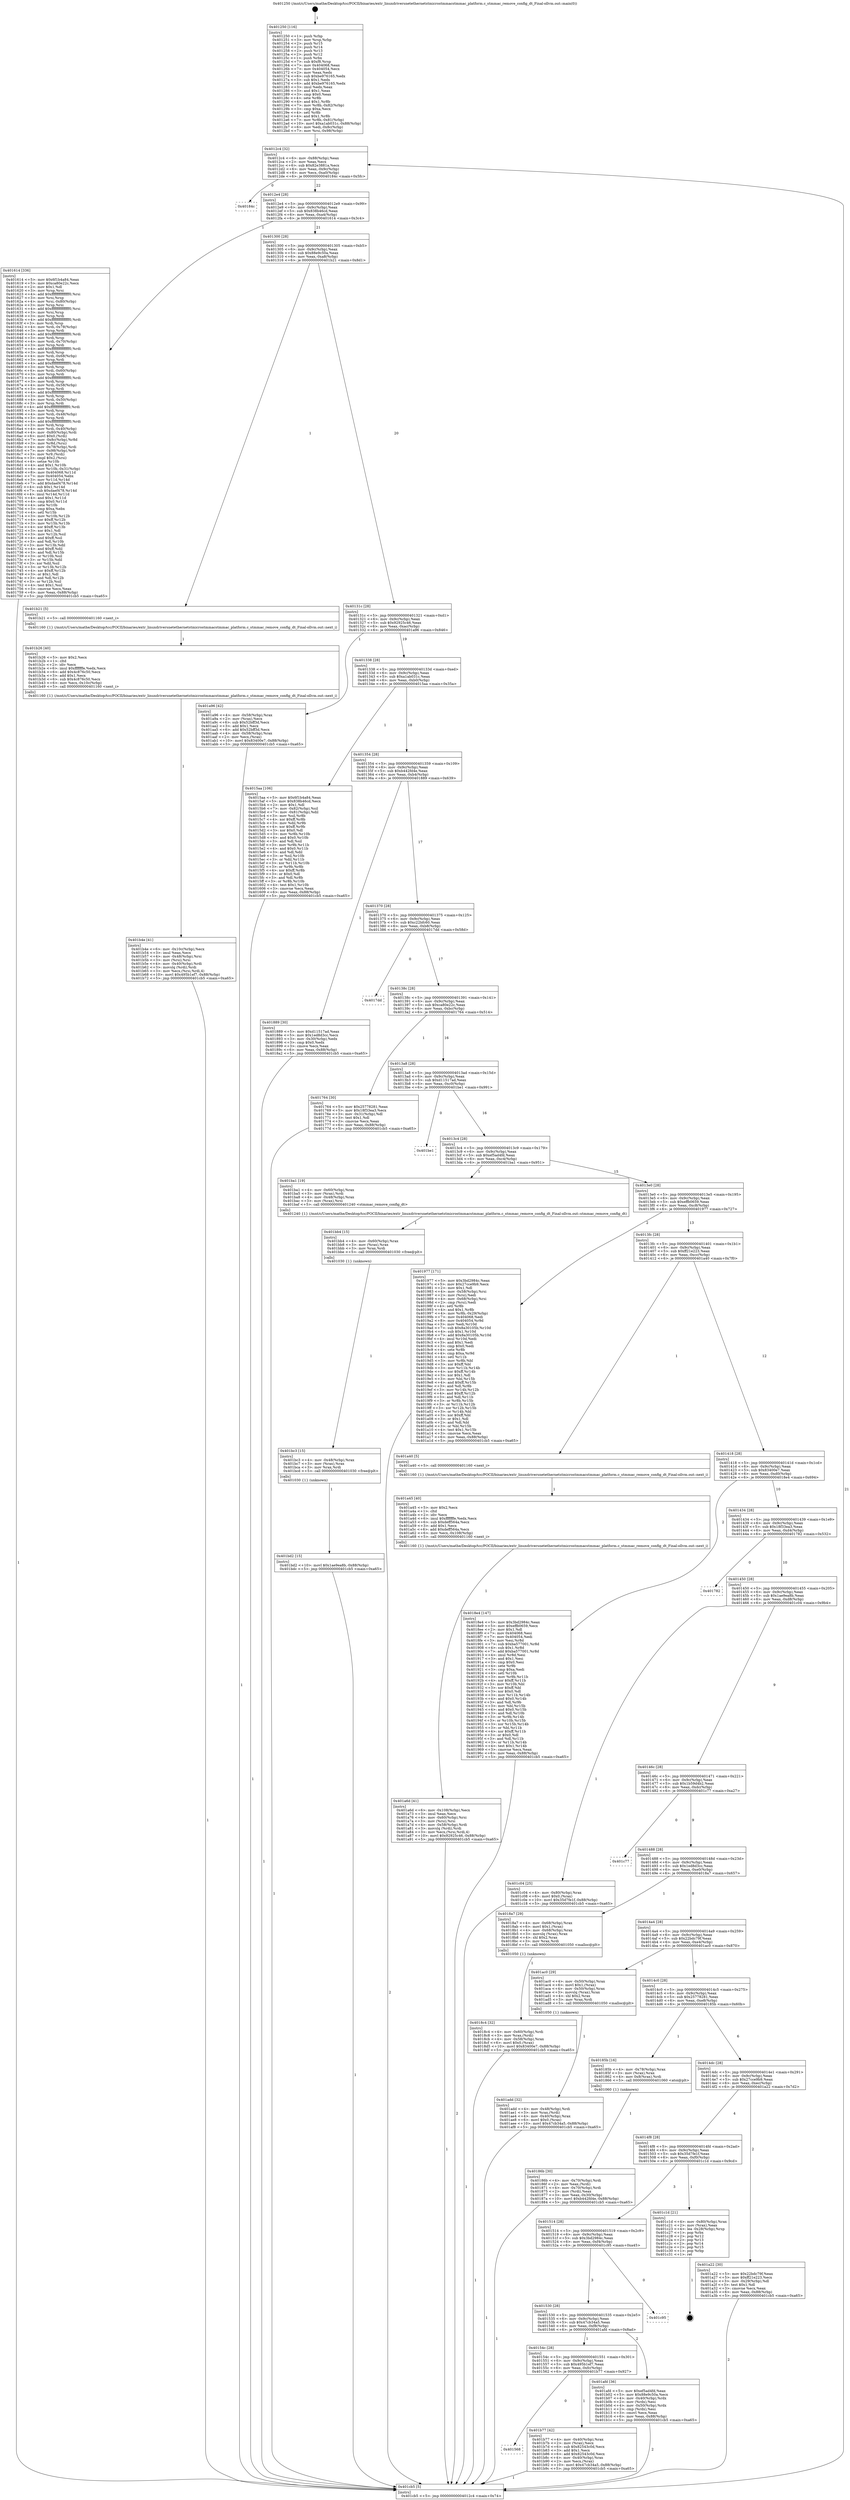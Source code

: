 digraph "0x401250" {
  label = "0x401250 (/mnt/c/Users/mathe/Desktop/tcc/POCII/binaries/extr_linuxdriversnetethernetstmicrostmmacstmmac_platform.c_stmmac_remove_config_dt_Final-ollvm.out::main(0))"
  labelloc = "t"
  node[shape=record]

  Entry [label="",width=0.3,height=0.3,shape=circle,fillcolor=black,style=filled]
  "0x4012c4" [label="{
     0x4012c4 [32]\l
     | [instrs]\l
     &nbsp;&nbsp;0x4012c4 \<+6\>: mov -0x88(%rbp),%eax\l
     &nbsp;&nbsp;0x4012ca \<+2\>: mov %eax,%ecx\l
     &nbsp;&nbsp;0x4012cc \<+6\>: sub $0x82e3881a,%ecx\l
     &nbsp;&nbsp;0x4012d2 \<+6\>: mov %eax,-0x9c(%rbp)\l
     &nbsp;&nbsp;0x4012d8 \<+6\>: mov %ecx,-0xa0(%rbp)\l
     &nbsp;&nbsp;0x4012de \<+6\>: je 000000000040184c \<main+0x5fc\>\l
  }"]
  "0x40184c" [label="{
     0x40184c\l
  }", style=dashed]
  "0x4012e4" [label="{
     0x4012e4 [28]\l
     | [instrs]\l
     &nbsp;&nbsp;0x4012e4 \<+5\>: jmp 00000000004012e9 \<main+0x99\>\l
     &nbsp;&nbsp;0x4012e9 \<+6\>: mov -0x9c(%rbp),%eax\l
     &nbsp;&nbsp;0x4012ef \<+5\>: sub $0x838b46cd,%eax\l
     &nbsp;&nbsp;0x4012f4 \<+6\>: mov %eax,-0xa4(%rbp)\l
     &nbsp;&nbsp;0x4012fa \<+6\>: je 0000000000401614 \<main+0x3c4\>\l
  }"]
  Exit [label="",width=0.3,height=0.3,shape=circle,fillcolor=black,style=filled,peripheries=2]
  "0x401614" [label="{
     0x401614 [336]\l
     | [instrs]\l
     &nbsp;&nbsp;0x401614 \<+5\>: mov $0x6f1b4a84,%eax\l
     &nbsp;&nbsp;0x401619 \<+5\>: mov $0xca80e22c,%ecx\l
     &nbsp;&nbsp;0x40161e \<+2\>: mov $0x1,%dl\l
     &nbsp;&nbsp;0x401620 \<+3\>: mov %rsp,%rsi\l
     &nbsp;&nbsp;0x401623 \<+4\>: add $0xfffffffffffffff0,%rsi\l
     &nbsp;&nbsp;0x401627 \<+3\>: mov %rsi,%rsp\l
     &nbsp;&nbsp;0x40162a \<+4\>: mov %rsi,-0x80(%rbp)\l
     &nbsp;&nbsp;0x40162e \<+3\>: mov %rsp,%rsi\l
     &nbsp;&nbsp;0x401631 \<+4\>: add $0xfffffffffffffff0,%rsi\l
     &nbsp;&nbsp;0x401635 \<+3\>: mov %rsi,%rsp\l
     &nbsp;&nbsp;0x401638 \<+3\>: mov %rsp,%rdi\l
     &nbsp;&nbsp;0x40163b \<+4\>: add $0xfffffffffffffff0,%rdi\l
     &nbsp;&nbsp;0x40163f \<+3\>: mov %rdi,%rsp\l
     &nbsp;&nbsp;0x401642 \<+4\>: mov %rdi,-0x78(%rbp)\l
     &nbsp;&nbsp;0x401646 \<+3\>: mov %rsp,%rdi\l
     &nbsp;&nbsp;0x401649 \<+4\>: add $0xfffffffffffffff0,%rdi\l
     &nbsp;&nbsp;0x40164d \<+3\>: mov %rdi,%rsp\l
     &nbsp;&nbsp;0x401650 \<+4\>: mov %rdi,-0x70(%rbp)\l
     &nbsp;&nbsp;0x401654 \<+3\>: mov %rsp,%rdi\l
     &nbsp;&nbsp;0x401657 \<+4\>: add $0xfffffffffffffff0,%rdi\l
     &nbsp;&nbsp;0x40165b \<+3\>: mov %rdi,%rsp\l
     &nbsp;&nbsp;0x40165e \<+4\>: mov %rdi,-0x68(%rbp)\l
     &nbsp;&nbsp;0x401662 \<+3\>: mov %rsp,%rdi\l
     &nbsp;&nbsp;0x401665 \<+4\>: add $0xfffffffffffffff0,%rdi\l
     &nbsp;&nbsp;0x401669 \<+3\>: mov %rdi,%rsp\l
     &nbsp;&nbsp;0x40166c \<+4\>: mov %rdi,-0x60(%rbp)\l
     &nbsp;&nbsp;0x401670 \<+3\>: mov %rsp,%rdi\l
     &nbsp;&nbsp;0x401673 \<+4\>: add $0xfffffffffffffff0,%rdi\l
     &nbsp;&nbsp;0x401677 \<+3\>: mov %rdi,%rsp\l
     &nbsp;&nbsp;0x40167a \<+4\>: mov %rdi,-0x58(%rbp)\l
     &nbsp;&nbsp;0x40167e \<+3\>: mov %rsp,%rdi\l
     &nbsp;&nbsp;0x401681 \<+4\>: add $0xfffffffffffffff0,%rdi\l
     &nbsp;&nbsp;0x401685 \<+3\>: mov %rdi,%rsp\l
     &nbsp;&nbsp;0x401688 \<+4\>: mov %rdi,-0x50(%rbp)\l
     &nbsp;&nbsp;0x40168c \<+3\>: mov %rsp,%rdi\l
     &nbsp;&nbsp;0x40168f \<+4\>: add $0xfffffffffffffff0,%rdi\l
     &nbsp;&nbsp;0x401693 \<+3\>: mov %rdi,%rsp\l
     &nbsp;&nbsp;0x401696 \<+4\>: mov %rdi,-0x48(%rbp)\l
     &nbsp;&nbsp;0x40169a \<+3\>: mov %rsp,%rdi\l
     &nbsp;&nbsp;0x40169d \<+4\>: add $0xfffffffffffffff0,%rdi\l
     &nbsp;&nbsp;0x4016a1 \<+3\>: mov %rdi,%rsp\l
     &nbsp;&nbsp;0x4016a4 \<+4\>: mov %rdi,-0x40(%rbp)\l
     &nbsp;&nbsp;0x4016a8 \<+4\>: mov -0x80(%rbp),%rdi\l
     &nbsp;&nbsp;0x4016ac \<+6\>: movl $0x0,(%rdi)\l
     &nbsp;&nbsp;0x4016b2 \<+7\>: mov -0x8c(%rbp),%r8d\l
     &nbsp;&nbsp;0x4016b9 \<+3\>: mov %r8d,(%rsi)\l
     &nbsp;&nbsp;0x4016bc \<+4\>: mov -0x78(%rbp),%rdi\l
     &nbsp;&nbsp;0x4016c0 \<+7\>: mov -0x98(%rbp),%r9\l
     &nbsp;&nbsp;0x4016c7 \<+3\>: mov %r9,(%rdi)\l
     &nbsp;&nbsp;0x4016ca \<+3\>: cmpl $0x2,(%rsi)\l
     &nbsp;&nbsp;0x4016cd \<+4\>: setne %r10b\l
     &nbsp;&nbsp;0x4016d1 \<+4\>: and $0x1,%r10b\l
     &nbsp;&nbsp;0x4016d5 \<+4\>: mov %r10b,-0x31(%rbp)\l
     &nbsp;&nbsp;0x4016d9 \<+8\>: mov 0x404068,%r11d\l
     &nbsp;&nbsp;0x4016e1 \<+7\>: mov 0x404054,%ebx\l
     &nbsp;&nbsp;0x4016e8 \<+3\>: mov %r11d,%r14d\l
     &nbsp;&nbsp;0x4016eb \<+7\>: add $0xdaef478,%r14d\l
     &nbsp;&nbsp;0x4016f2 \<+4\>: sub $0x1,%r14d\l
     &nbsp;&nbsp;0x4016f6 \<+7\>: sub $0xdaef478,%r14d\l
     &nbsp;&nbsp;0x4016fd \<+4\>: imul %r14d,%r11d\l
     &nbsp;&nbsp;0x401701 \<+4\>: and $0x1,%r11d\l
     &nbsp;&nbsp;0x401705 \<+4\>: cmp $0x0,%r11d\l
     &nbsp;&nbsp;0x401709 \<+4\>: sete %r10b\l
     &nbsp;&nbsp;0x40170d \<+3\>: cmp $0xa,%ebx\l
     &nbsp;&nbsp;0x401710 \<+4\>: setl %r15b\l
     &nbsp;&nbsp;0x401714 \<+3\>: mov %r10b,%r12b\l
     &nbsp;&nbsp;0x401717 \<+4\>: xor $0xff,%r12b\l
     &nbsp;&nbsp;0x40171b \<+3\>: mov %r15b,%r13b\l
     &nbsp;&nbsp;0x40171e \<+4\>: xor $0xff,%r13b\l
     &nbsp;&nbsp;0x401722 \<+3\>: xor $0x1,%dl\l
     &nbsp;&nbsp;0x401725 \<+3\>: mov %r12b,%sil\l
     &nbsp;&nbsp;0x401728 \<+4\>: and $0xff,%sil\l
     &nbsp;&nbsp;0x40172c \<+3\>: and %dl,%r10b\l
     &nbsp;&nbsp;0x40172f \<+3\>: mov %r13b,%dil\l
     &nbsp;&nbsp;0x401732 \<+4\>: and $0xff,%dil\l
     &nbsp;&nbsp;0x401736 \<+3\>: and %dl,%r15b\l
     &nbsp;&nbsp;0x401739 \<+3\>: or %r10b,%sil\l
     &nbsp;&nbsp;0x40173c \<+3\>: or %r15b,%dil\l
     &nbsp;&nbsp;0x40173f \<+3\>: xor %dil,%sil\l
     &nbsp;&nbsp;0x401742 \<+3\>: or %r13b,%r12b\l
     &nbsp;&nbsp;0x401745 \<+4\>: xor $0xff,%r12b\l
     &nbsp;&nbsp;0x401749 \<+3\>: or $0x1,%dl\l
     &nbsp;&nbsp;0x40174c \<+3\>: and %dl,%r12b\l
     &nbsp;&nbsp;0x40174f \<+3\>: or %r12b,%sil\l
     &nbsp;&nbsp;0x401752 \<+4\>: test $0x1,%sil\l
     &nbsp;&nbsp;0x401756 \<+3\>: cmovne %ecx,%eax\l
     &nbsp;&nbsp;0x401759 \<+6\>: mov %eax,-0x88(%rbp)\l
     &nbsp;&nbsp;0x40175f \<+5\>: jmp 0000000000401cb5 \<main+0xa65\>\l
  }"]
  "0x401300" [label="{
     0x401300 [28]\l
     | [instrs]\l
     &nbsp;&nbsp;0x401300 \<+5\>: jmp 0000000000401305 \<main+0xb5\>\l
     &nbsp;&nbsp;0x401305 \<+6\>: mov -0x9c(%rbp),%eax\l
     &nbsp;&nbsp;0x40130b \<+5\>: sub $0x88e9c50a,%eax\l
     &nbsp;&nbsp;0x401310 \<+6\>: mov %eax,-0xa8(%rbp)\l
     &nbsp;&nbsp;0x401316 \<+6\>: je 0000000000401b21 \<main+0x8d1\>\l
  }"]
  "0x401bd2" [label="{
     0x401bd2 [15]\l
     | [instrs]\l
     &nbsp;&nbsp;0x401bd2 \<+10\>: movl $0x1ae9ea8b,-0x88(%rbp)\l
     &nbsp;&nbsp;0x401bdc \<+5\>: jmp 0000000000401cb5 \<main+0xa65\>\l
  }"]
  "0x401b21" [label="{
     0x401b21 [5]\l
     | [instrs]\l
     &nbsp;&nbsp;0x401b21 \<+5\>: call 0000000000401160 \<next_i\>\l
     | [calls]\l
     &nbsp;&nbsp;0x401160 \{1\} (/mnt/c/Users/mathe/Desktop/tcc/POCII/binaries/extr_linuxdriversnetethernetstmicrostmmacstmmac_platform.c_stmmac_remove_config_dt_Final-ollvm.out::next_i)\l
  }"]
  "0x40131c" [label="{
     0x40131c [28]\l
     | [instrs]\l
     &nbsp;&nbsp;0x40131c \<+5\>: jmp 0000000000401321 \<main+0xd1\>\l
     &nbsp;&nbsp;0x401321 \<+6\>: mov -0x9c(%rbp),%eax\l
     &nbsp;&nbsp;0x401327 \<+5\>: sub $0x92925c46,%eax\l
     &nbsp;&nbsp;0x40132c \<+6\>: mov %eax,-0xac(%rbp)\l
     &nbsp;&nbsp;0x401332 \<+6\>: je 0000000000401a96 \<main+0x846\>\l
  }"]
  "0x401bc3" [label="{
     0x401bc3 [15]\l
     | [instrs]\l
     &nbsp;&nbsp;0x401bc3 \<+4\>: mov -0x48(%rbp),%rax\l
     &nbsp;&nbsp;0x401bc7 \<+3\>: mov (%rax),%rax\l
     &nbsp;&nbsp;0x401bca \<+3\>: mov %rax,%rdi\l
     &nbsp;&nbsp;0x401bcd \<+5\>: call 0000000000401030 \<free@plt\>\l
     | [calls]\l
     &nbsp;&nbsp;0x401030 \{1\} (unknown)\l
  }"]
  "0x401a96" [label="{
     0x401a96 [42]\l
     | [instrs]\l
     &nbsp;&nbsp;0x401a96 \<+4\>: mov -0x58(%rbp),%rax\l
     &nbsp;&nbsp;0x401a9a \<+2\>: mov (%rax),%ecx\l
     &nbsp;&nbsp;0x401a9c \<+6\>: sub $0x52bff3d,%ecx\l
     &nbsp;&nbsp;0x401aa2 \<+3\>: add $0x1,%ecx\l
     &nbsp;&nbsp;0x401aa5 \<+6\>: add $0x52bff3d,%ecx\l
     &nbsp;&nbsp;0x401aab \<+4\>: mov -0x58(%rbp),%rax\l
     &nbsp;&nbsp;0x401aaf \<+2\>: mov %ecx,(%rax)\l
     &nbsp;&nbsp;0x401ab1 \<+10\>: movl $0x83400e7,-0x88(%rbp)\l
     &nbsp;&nbsp;0x401abb \<+5\>: jmp 0000000000401cb5 \<main+0xa65\>\l
  }"]
  "0x401338" [label="{
     0x401338 [28]\l
     | [instrs]\l
     &nbsp;&nbsp;0x401338 \<+5\>: jmp 000000000040133d \<main+0xed\>\l
     &nbsp;&nbsp;0x40133d \<+6\>: mov -0x9c(%rbp),%eax\l
     &nbsp;&nbsp;0x401343 \<+5\>: sub $0xa1ab031c,%eax\l
     &nbsp;&nbsp;0x401348 \<+6\>: mov %eax,-0xb0(%rbp)\l
     &nbsp;&nbsp;0x40134e \<+6\>: je 00000000004015aa \<main+0x35a\>\l
  }"]
  "0x401bb4" [label="{
     0x401bb4 [15]\l
     | [instrs]\l
     &nbsp;&nbsp;0x401bb4 \<+4\>: mov -0x60(%rbp),%rax\l
     &nbsp;&nbsp;0x401bb8 \<+3\>: mov (%rax),%rax\l
     &nbsp;&nbsp;0x401bbb \<+3\>: mov %rax,%rdi\l
     &nbsp;&nbsp;0x401bbe \<+5\>: call 0000000000401030 \<free@plt\>\l
     | [calls]\l
     &nbsp;&nbsp;0x401030 \{1\} (unknown)\l
  }"]
  "0x4015aa" [label="{
     0x4015aa [106]\l
     | [instrs]\l
     &nbsp;&nbsp;0x4015aa \<+5\>: mov $0x6f1b4a84,%eax\l
     &nbsp;&nbsp;0x4015af \<+5\>: mov $0x838b46cd,%ecx\l
     &nbsp;&nbsp;0x4015b4 \<+2\>: mov $0x1,%dl\l
     &nbsp;&nbsp;0x4015b6 \<+7\>: mov -0x82(%rbp),%sil\l
     &nbsp;&nbsp;0x4015bd \<+7\>: mov -0x81(%rbp),%dil\l
     &nbsp;&nbsp;0x4015c4 \<+3\>: mov %sil,%r8b\l
     &nbsp;&nbsp;0x4015c7 \<+4\>: xor $0xff,%r8b\l
     &nbsp;&nbsp;0x4015cb \<+3\>: mov %dil,%r9b\l
     &nbsp;&nbsp;0x4015ce \<+4\>: xor $0xff,%r9b\l
     &nbsp;&nbsp;0x4015d2 \<+3\>: xor $0x0,%dl\l
     &nbsp;&nbsp;0x4015d5 \<+3\>: mov %r8b,%r10b\l
     &nbsp;&nbsp;0x4015d8 \<+4\>: and $0x0,%r10b\l
     &nbsp;&nbsp;0x4015dc \<+3\>: and %dl,%sil\l
     &nbsp;&nbsp;0x4015df \<+3\>: mov %r9b,%r11b\l
     &nbsp;&nbsp;0x4015e2 \<+4\>: and $0x0,%r11b\l
     &nbsp;&nbsp;0x4015e6 \<+3\>: and %dl,%dil\l
     &nbsp;&nbsp;0x4015e9 \<+3\>: or %sil,%r10b\l
     &nbsp;&nbsp;0x4015ec \<+3\>: or %dil,%r11b\l
     &nbsp;&nbsp;0x4015ef \<+3\>: xor %r11b,%r10b\l
     &nbsp;&nbsp;0x4015f2 \<+3\>: or %r9b,%r8b\l
     &nbsp;&nbsp;0x4015f5 \<+4\>: xor $0xff,%r8b\l
     &nbsp;&nbsp;0x4015f9 \<+3\>: or $0x0,%dl\l
     &nbsp;&nbsp;0x4015fc \<+3\>: and %dl,%r8b\l
     &nbsp;&nbsp;0x4015ff \<+3\>: or %r8b,%r10b\l
     &nbsp;&nbsp;0x401602 \<+4\>: test $0x1,%r10b\l
     &nbsp;&nbsp;0x401606 \<+3\>: cmovne %ecx,%eax\l
     &nbsp;&nbsp;0x401609 \<+6\>: mov %eax,-0x88(%rbp)\l
     &nbsp;&nbsp;0x40160f \<+5\>: jmp 0000000000401cb5 \<main+0xa65\>\l
  }"]
  "0x401354" [label="{
     0x401354 [28]\l
     | [instrs]\l
     &nbsp;&nbsp;0x401354 \<+5\>: jmp 0000000000401359 \<main+0x109\>\l
     &nbsp;&nbsp;0x401359 \<+6\>: mov -0x9c(%rbp),%eax\l
     &nbsp;&nbsp;0x40135f \<+5\>: sub $0xb442fd4e,%eax\l
     &nbsp;&nbsp;0x401364 \<+6\>: mov %eax,-0xb4(%rbp)\l
     &nbsp;&nbsp;0x40136a \<+6\>: je 0000000000401889 \<main+0x639\>\l
  }"]
  "0x401cb5" [label="{
     0x401cb5 [5]\l
     | [instrs]\l
     &nbsp;&nbsp;0x401cb5 \<+5\>: jmp 00000000004012c4 \<main+0x74\>\l
  }"]
  "0x401250" [label="{
     0x401250 [116]\l
     | [instrs]\l
     &nbsp;&nbsp;0x401250 \<+1\>: push %rbp\l
     &nbsp;&nbsp;0x401251 \<+3\>: mov %rsp,%rbp\l
     &nbsp;&nbsp;0x401254 \<+2\>: push %r15\l
     &nbsp;&nbsp;0x401256 \<+2\>: push %r14\l
     &nbsp;&nbsp;0x401258 \<+2\>: push %r13\l
     &nbsp;&nbsp;0x40125a \<+2\>: push %r12\l
     &nbsp;&nbsp;0x40125c \<+1\>: push %rbx\l
     &nbsp;&nbsp;0x40125d \<+7\>: sub $0xf8,%rsp\l
     &nbsp;&nbsp;0x401264 \<+7\>: mov 0x404068,%eax\l
     &nbsp;&nbsp;0x40126b \<+7\>: mov 0x404054,%ecx\l
     &nbsp;&nbsp;0x401272 \<+2\>: mov %eax,%edx\l
     &nbsp;&nbsp;0x401274 \<+6\>: sub $0xbe976165,%edx\l
     &nbsp;&nbsp;0x40127a \<+3\>: sub $0x1,%edx\l
     &nbsp;&nbsp;0x40127d \<+6\>: add $0xbe976165,%edx\l
     &nbsp;&nbsp;0x401283 \<+3\>: imul %edx,%eax\l
     &nbsp;&nbsp;0x401286 \<+3\>: and $0x1,%eax\l
     &nbsp;&nbsp;0x401289 \<+3\>: cmp $0x0,%eax\l
     &nbsp;&nbsp;0x40128c \<+4\>: sete %r8b\l
     &nbsp;&nbsp;0x401290 \<+4\>: and $0x1,%r8b\l
     &nbsp;&nbsp;0x401294 \<+7\>: mov %r8b,-0x82(%rbp)\l
     &nbsp;&nbsp;0x40129b \<+3\>: cmp $0xa,%ecx\l
     &nbsp;&nbsp;0x40129e \<+4\>: setl %r8b\l
     &nbsp;&nbsp;0x4012a2 \<+4\>: and $0x1,%r8b\l
     &nbsp;&nbsp;0x4012a6 \<+7\>: mov %r8b,-0x81(%rbp)\l
     &nbsp;&nbsp;0x4012ad \<+10\>: movl $0xa1ab031c,-0x88(%rbp)\l
     &nbsp;&nbsp;0x4012b7 \<+6\>: mov %edi,-0x8c(%rbp)\l
     &nbsp;&nbsp;0x4012bd \<+7\>: mov %rsi,-0x98(%rbp)\l
  }"]
  "0x401568" [label="{
     0x401568\l
  }", style=dashed]
  "0x401b77" [label="{
     0x401b77 [42]\l
     | [instrs]\l
     &nbsp;&nbsp;0x401b77 \<+4\>: mov -0x40(%rbp),%rax\l
     &nbsp;&nbsp;0x401b7b \<+2\>: mov (%rax),%ecx\l
     &nbsp;&nbsp;0x401b7d \<+6\>: sub $0x82543c0d,%ecx\l
     &nbsp;&nbsp;0x401b83 \<+3\>: add $0x1,%ecx\l
     &nbsp;&nbsp;0x401b86 \<+6\>: add $0x82543c0d,%ecx\l
     &nbsp;&nbsp;0x401b8c \<+4\>: mov -0x40(%rbp),%rax\l
     &nbsp;&nbsp;0x401b90 \<+2\>: mov %ecx,(%rax)\l
     &nbsp;&nbsp;0x401b92 \<+10\>: movl $0x47cb34a5,-0x88(%rbp)\l
     &nbsp;&nbsp;0x401b9c \<+5\>: jmp 0000000000401cb5 \<main+0xa65\>\l
  }"]
  "0x401889" [label="{
     0x401889 [30]\l
     | [instrs]\l
     &nbsp;&nbsp;0x401889 \<+5\>: mov $0xd11517ad,%eax\l
     &nbsp;&nbsp;0x40188e \<+5\>: mov $0x1ed8d3cc,%ecx\l
     &nbsp;&nbsp;0x401893 \<+3\>: mov -0x30(%rbp),%edx\l
     &nbsp;&nbsp;0x401896 \<+3\>: cmp $0x0,%edx\l
     &nbsp;&nbsp;0x401899 \<+3\>: cmove %ecx,%eax\l
     &nbsp;&nbsp;0x40189c \<+6\>: mov %eax,-0x88(%rbp)\l
     &nbsp;&nbsp;0x4018a2 \<+5\>: jmp 0000000000401cb5 \<main+0xa65\>\l
  }"]
  "0x401370" [label="{
     0x401370 [28]\l
     | [instrs]\l
     &nbsp;&nbsp;0x401370 \<+5\>: jmp 0000000000401375 \<main+0x125\>\l
     &nbsp;&nbsp;0x401375 \<+6\>: mov -0x9c(%rbp),%eax\l
     &nbsp;&nbsp;0x40137b \<+5\>: sub $0xc22bfc60,%eax\l
     &nbsp;&nbsp;0x401380 \<+6\>: mov %eax,-0xb8(%rbp)\l
     &nbsp;&nbsp;0x401386 \<+6\>: je 00000000004017dd \<main+0x58d\>\l
  }"]
  "0x401b4e" [label="{
     0x401b4e [41]\l
     | [instrs]\l
     &nbsp;&nbsp;0x401b4e \<+6\>: mov -0x10c(%rbp),%ecx\l
     &nbsp;&nbsp;0x401b54 \<+3\>: imul %eax,%ecx\l
     &nbsp;&nbsp;0x401b57 \<+4\>: mov -0x48(%rbp),%rsi\l
     &nbsp;&nbsp;0x401b5b \<+3\>: mov (%rsi),%rsi\l
     &nbsp;&nbsp;0x401b5e \<+4\>: mov -0x40(%rbp),%rdi\l
     &nbsp;&nbsp;0x401b62 \<+3\>: movslq (%rdi),%rdi\l
     &nbsp;&nbsp;0x401b65 \<+3\>: mov %ecx,(%rsi,%rdi,4)\l
     &nbsp;&nbsp;0x401b68 \<+10\>: movl $0x495b1ef7,-0x88(%rbp)\l
     &nbsp;&nbsp;0x401b72 \<+5\>: jmp 0000000000401cb5 \<main+0xa65\>\l
  }"]
  "0x4017dd" [label="{
     0x4017dd\l
  }", style=dashed]
  "0x40138c" [label="{
     0x40138c [28]\l
     | [instrs]\l
     &nbsp;&nbsp;0x40138c \<+5\>: jmp 0000000000401391 \<main+0x141\>\l
     &nbsp;&nbsp;0x401391 \<+6\>: mov -0x9c(%rbp),%eax\l
     &nbsp;&nbsp;0x401397 \<+5\>: sub $0xca80e22c,%eax\l
     &nbsp;&nbsp;0x40139c \<+6\>: mov %eax,-0xbc(%rbp)\l
     &nbsp;&nbsp;0x4013a2 \<+6\>: je 0000000000401764 \<main+0x514\>\l
  }"]
  "0x401b26" [label="{
     0x401b26 [40]\l
     | [instrs]\l
     &nbsp;&nbsp;0x401b26 \<+5\>: mov $0x2,%ecx\l
     &nbsp;&nbsp;0x401b2b \<+1\>: cltd\l
     &nbsp;&nbsp;0x401b2c \<+2\>: idiv %ecx\l
     &nbsp;&nbsp;0x401b2e \<+6\>: imul $0xfffffffe,%edx,%ecx\l
     &nbsp;&nbsp;0x401b34 \<+6\>: add $0x4c876c50,%ecx\l
     &nbsp;&nbsp;0x401b3a \<+3\>: add $0x1,%ecx\l
     &nbsp;&nbsp;0x401b3d \<+6\>: sub $0x4c876c50,%ecx\l
     &nbsp;&nbsp;0x401b43 \<+6\>: mov %ecx,-0x10c(%rbp)\l
     &nbsp;&nbsp;0x401b49 \<+5\>: call 0000000000401160 \<next_i\>\l
     | [calls]\l
     &nbsp;&nbsp;0x401160 \{1\} (/mnt/c/Users/mathe/Desktop/tcc/POCII/binaries/extr_linuxdriversnetethernetstmicrostmmacstmmac_platform.c_stmmac_remove_config_dt_Final-ollvm.out::next_i)\l
  }"]
  "0x401764" [label="{
     0x401764 [30]\l
     | [instrs]\l
     &nbsp;&nbsp;0x401764 \<+5\>: mov $0x25778281,%eax\l
     &nbsp;&nbsp;0x401769 \<+5\>: mov $0x18f33ea3,%ecx\l
     &nbsp;&nbsp;0x40176e \<+3\>: mov -0x31(%rbp),%dl\l
     &nbsp;&nbsp;0x401771 \<+3\>: test $0x1,%dl\l
     &nbsp;&nbsp;0x401774 \<+3\>: cmovne %ecx,%eax\l
     &nbsp;&nbsp;0x401777 \<+6\>: mov %eax,-0x88(%rbp)\l
     &nbsp;&nbsp;0x40177d \<+5\>: jmp 0000000000401cb5 \<main+0xa65\>\l
  }"]
  "0x4013a8" [label="{
     0x4013a8 [28]\l
     | [instrs]\l
     &nbsp;&nbsp;0x4013a8 \<+5\>: jmp 00000000004013ad \<main+0x15d\>\l
     &nbsp;&nbsp;0x4013ad \<+6\>: mov -0x9c(%rbp),%eax\l
     &nbsp;&nbsp;0x4013b3 \<+5\>: sub $0xd11517ad,%eax\l
     &nbsp;&nbsp;0x4013b8 \<+6\>: mov %eax,-0xc0(%rbp)\l
     &nbsp;&nbsp;0x4013be \<+6\>: je 0000000000401be1 \<main+0x991\>\l
  }"]
  "0x40154c" [label="{
     0x40154c [28]\l
     | [instrs]\l
     &nbsp;&nbsp;0x40154c \<+5\>: jmp 0000000000401551 \<main+0x301\>\l
     &nbsp;&nbsp;0x401551 \<+6\>: mov -0x9c(%rbp),%eax\l
     &nbsp;&nbsp;0x401557 \<+5\>: sub $0x495b1ef7,%eax\l
     &nbsp;&nbsp;0x40155c \<+6\>: mov %eax,-0xfc(%rbp)\l
     &nbsp;&nbsp;0x401562 \<+6\>: je 0000000000401b77 \<main+0x927\>\l
  }"]
  "0x401be1" [label="{
     0x401be1\l
  }", style=dashed]
  "0x4013c4" [label="{
     0x4013c4 [28]\l
     | [instrs]\l
     &nbsp;&nbsp;0x4013c4 \<+5\>: jmp 00000000004013c9 \<main+0x179\>\l
     &nbsp;&nbsp;0x4013c9 \<+6\>: mov -0x9c(%rbp),%eax\l
     &nbsp;&nbsp;0x4013cf \<+5\>: sub $0xef5ad4fd,%eax\l
     &nbsp;&nbsp;0x4013d4 \<+6\>: mov %eax,-0xc4(%rbp)\l
     &nbsp;&nbsp;0x4013da \<+6\>: je 0000000000401ba1 \<main+0x951\>\l
  }"]
  "0x401afd" [label="{
     0x401afd [36]\l
     | [instrs]\l
     &nbsp;&nbsp;0x401afd \<+5\>: mov $0xef5ad4fd,%eax\l
     &nbsp;&nbsp;0x401b02 \<+5\>: mov $0x88e9c50a,%ecx\l
     &nbsp;&nbsp;0x401b07 \<+4\>: mov -0x40(%rbp),%rdx\l
     &nbsp;&nbsp;0x401b0b \<+2\>: mov (%rdx),%esi\l
     &nbsp;&nbsp;0x401b0d \<+4\>: mov -0x50(%rbp),%rdx\l
     &nbsp;&nbsp;0x401b11 \<+2\>: cmp (%rdx),%esi\l
     &nbsp;&nbsp;0x401b13 \<+3\>: cmovl %ecx,%eax\l
     &nbsp;&nbsp;0x401b16 \<+6\>: mov %eax,-0x88(%rbp)\l
     &nbsp;&nbsp;0x401b1c \<+5\>: jmp 0000000000401cb5 \<main+0xa65\>\l
  }"]
  "0x401ba1" [label="{
     0x401ba1 [19]\l
     | [instrs]\l
     &nbsp;&nbsp;0x401ba1 \<+4\>: mov -0x60(%rbp),%rax\l
     &nbsp;&nbsp;0x401ba5 \<+3\>: mov (%rax),%rdi\l
     &nbsp;&nbsp;0x401ba8 \<+4\>: mov -0x48(%rbp),%rax\l
     &nbsp;&nbsp;0x401bac \<+3\>: mov (%rax),%rsi\l
     &nbsp;&nbsp;0x401baf \<+5\>: call 0000000000401240 \<stmmac_remove_config_dt\>\l
     | [calls]\l
     &nbsp;&nbsp;0x401240 \{1\} (/mnt/c/Users/mathe/Desktop/tcc/POCII/binaries/extr_linuxdriversnetethernetstmicrostmmacstmmac_platform.c_stmmac_remove_config_dt_Final-ollvm.out::stmmac_remove_config_dt)\l
  }"]
  "0x4013e0" [label="{
     0x4013e0 [28]\l
     | [instrs]\l
     &nbsp;&nbsp;0x4013e0 \<+5\>: jmp 00000000004013e5 \<main+0x195\>\l
     &nbsp;&nbsp;0x4013e5 \<+6\>: mov -0x9c(%rbp),%eax\l
     &nbsp;&nbsp;0x4013eb \<+5\>: sub $0xeffb0659,%eax\l
     &nbsp;&nbsp;0x4013f0 \<+6\>: mov %eax,-0xc8(%rbp)\l
     &nbsp;&nbsp;0x4013f6 \<+6\>: je 0000000000401977 \<main+0x727\>\l
  }"]
  "0x401530" [label="{
     0x401530 [28]\l
     | [instrs]\l
     &nbsp;&nbsp;0x401530 \<+5\>: jmp 0000000000401535 \<main+0x2e5\>\l
     &nbsp;&nbsp;0x401535 \<+6\>: mov -0x9c(%rbp),%eax\l
     &nbsp;&nbsp;0x40153b \<+5\>: sub $0x47cb34a5,%eax\l
     &nbsp;&nbsp;0x401540 \<+6\>: mov %eax,-0xf8(%rbp)\l
     &nbsp;&nbsp;0x401546 \<+6\>: je 0000000000401afd \<main+0x8ad\>\l
  }"]
  "0x401977" [label="{
     0x401977 [171]\l
     | [instrs]\l
     &nbsp;&nbsp;0x401977 \<+5\>: mov $0x3bd2984c,%eax\l
     &nbsp;&nbsp;0x40197c \<+5\>: mov $0x27cce9b9,%ecx\l
     &nbsp;&nbsp;0x401981 \<+2\>: mov $0x1,%dl\l
     &nbsp;&nbsp;0x401983 \<+4\>: mov -0x58(%rbp),%rsi\l
     &nbsp;&nbsp;0x401987 \<+2\>: mov (%rsi),%edi\l
     &nbsp;&nbsp;0x401989 \<+4\>: mov -0x68(%rbp),%rsi\l
     &nbsp;&nbsp;0x40198d \<+2\>: cmp (%rsi),%edi\l
     &nbsp;&nbsp;0x40198f \<+4\>: setl %r8b\l
     &nbsp;&nbsp;0x401993 \<+4\>: and $0x1,%r8b\l
     &nbsp;&nbsp;0x401997 \<+4\>: mov %r8b,-0x29(%rbp)\l
     &nbsp;&nbsp;0x40199b \<+7\>: mov 0x404068,%edi\l
     &nbsp;&nbsp;0x4019a2 \<+8\>: mov 0x404054,%r9d\l
     &nbsp;&nbsp;0x4019aa \<+3\>: mov %edi,%r10d\l
     &nbsp;&nbsp;0x4019ad \<+7\>: sub $0x8a30105b,%r10d\l
     &nbsp;&nbsp;0x4019b4 \<+4\>: sub $0x1,%r10d\l
     &nbsp;&nbsp;0x4019b8 \<+7\>: add $0x8a30105b,%r10d\l
     &nbsp;&nbsp;0x4019bf \<+4\>: imul %r10d,%edi\l
     &nbsp;&nbsp;0x4019c3 \<+3\>: and $0x1,%edi\l
     &nbsp;&nbsp;0x4019c6 \<+3\>: cmp $0x0,%edi\l
     &nbsp;&nbsp;0x4019c9 \<+4\>: sete %r8b\l
     &nbsp;&nbsp;0x4019cd \<+4\>: cmp $0xa,%r9d\l
     &nbsp;&nbsp;0x4019d1 \<+4\>: setl %r11b\l
     &nbsp;&nbsp;0x4019d5 \<+3\>: mov %r8b,%bl\l
     &nbsp;&nbsp;0x4019d8 \<+3\>: xor $0xff,%bl\l
     &nbsp;&nbsp;0x4019db \<+3\>: mov %r11b,%r14b\l
     &nbsp;&nbsp;0x4019de \<+4\>: xor $0xff,%r14b\l
     &nbsp;&nbsp;0x4019e2 \<+3\>: xor $0x1,%dl\l
     &nbsp;&nbsp;0x4019e5 \<+3\>: mov %bl,%r15b\l
     &nbsp;&nbsp;0x4019e8 \<+4\>: and $0xff,%r15b\l
     &nbsp;&nbsp;0x4019ec \<+3\>: and %dl,%r8b\l
     &nbsp;&nbsp;0x4019ef \<+3\>: mov %r14b,%r12b\l
     &nbsp;&nbsp;0x4019f2 \<+4\>: and $0xff,%r12b\l
     &nbsp;&nbsp;0x4019f6 \<+3\>: and %dl,%r11b\l
     &nbsp;&nbsp;0x4019f9 \<+3\>: or %r8b,%r15b\l
     &nbsp;&nbsp;0x4019fc \<+3\>: or %r11b,%r12b\l
     &nbsp;&nbsp;0x4019ff \<+3\>: xor %r12b,%r15b\l
     &nbsp;&nbsp;0x401a02 \<+3\>: or %r14b,%bl\l
     &nbsp;&nbsp;0x401a05 \<+3\>: xor $0xff,%bl\l
     &nbsp;&nbsp;0x401a08 \<+3\>: or $0x1,%dl\l
     &nbsp;&nbsp;0x401a0b \<+2\>: and %dl,%bl\l
     &nbsp;&nbsp;0x401a0d \<+3\>: or %bl,%r15b\l
     &nbsp;&nbsp;0x401a10 \<+4\>: test $0x1,%r15b\l
     &nbsp;&nbsp;0x401a14 \<+3\>: cmovne %ecx,%eax\l
     &nbsp;&nbsp;0x401a17 \<+6\>: mov %eax,-0x88(%rbp)\l
     &nbsp;&nbsp;0x401a1d \<+5\>: jmp 0000000000401cb5 \<main+0xa65\>\l
  }"]
  "0x4013fc" [label="{
     0x4013fc [28]\l
     | [instrs]\l
     &nbsp;&nbsp;0x4013fc \<+5\>: jmp 0000000000401401 \<main+0x1b1\>\l
     &nbsp;&nbsp;0x401401 \<+6\>: mov -0x9c(%rbp),%eax\l
     &nbsp;&nbsp;0x401407 \<+5\>: sub $0xff21e223,%eax\l
     &nbsp;&nbsp;0x40140c \<+6\>: mov %eax,-0xcc(%rbp)\l
     &nbsp;&nbsp;0x401412 \<+6\>: je 0000000000401a40 \<main+0x7f0\>\l
  }"]
  "0x401c95" [label="{
     0x401c95\l
  }", style=dashed]
  "0x401a40" [label="{
     0x401a40 [5]\l
     | [instrs]\l
     &nbsp;&nbsp;0x401a40 \<+5\>: call 0000000000401160 \<next_i\>\l
     | [calls]\l
     &nbsp;&nbsp;0x401160 \{1\} (/mnt/c/Users/mathe/Desktop/tcc/POCII/binaries/extr_linuxdriversnetethernetstmicrostmmacstmmac_platform.c_stmmac_remove_config_dt_Final-ollvm.out::next_i)\l
  }"]
  "0x401418" [label="{
     0x401418 [28]\l
     | [instrs]\l
     &nbsp;&nbsp;0x401418 \<+5\>: jmp 000000000040141d \<main+0x1cd\>\l
     &nbsp;&nbsp;0x40141d \<+6\>: mov -0x9c(%rbp),%eax\l
     &nbsp;&nbsp;0x401423 \<+5\>: sub $0x83400e7,%eax\l
     &nbsp;&nbsp;0x401428 \<+6\>: mov %eax,-0xd0(%rbp)\l
     &nbsp;&nbsp;0x40142e \<+6\>: je 00000000004018e4 \<main+0x694\>\l
  }"]
  "0x401514" [label="{
     0x401514 [28]\l
     | [instrs]\l
     &nbsp;&nbsp;0x401514 \<+5\>: jmp 0000000000401519 \<main+0x2c9\>\l
     &nbsp;&nbsp;0x401519 \<+6\>: mov -0x9c(%rbp),%eax\l
     &nbsp;&nbsp;0x40151f \<+5\>: sub $0x3bd2984c,%eax\l
     &nbsp;&nbsp;0x401524 \<+6\>: mov %eax,-0xf4(%rbp)\l
     &nbsp;&nbsp;0x40152a \<+6\>: je 0000000000401c95 \<main+0xa45\>\l
  }"]
  "0x4018e4" [label="{
     0x4018e4 [147]\l
     | [instrs]\l
     &nbsp;&nbsp;0x4018e4 \<+5\>: mov $0x3bd2984c,%eax\l
     &nbsp;&nbsp;0x4018e9 \<+5\>: mov $0xeffb0659,%ecx\l
     &nbsp;&nbsp;0x4018ee \<+2\>: mov $0x1,%dl\l
     &nbsp;&nbsp;0x4018f0 \<+7\>: mov 0x404068,%esi\l
     &nbsp;&nbsp;0x4018f7 \<+7\>: mov 0x404054,%edi\l
     &nbsp;&nbsp;0x4018fe \<+3\>: mov %esi,%r8d\l
     &nbsp;&nbsp;0x401901 \<+7\>: sub $0xba577001,%r8d\l
     &nbsp;&nbsp;0x401908 \<+4\>: sub $0x1,%r8d\l
     &nbsp;&nbsp;0x40190c \<+7\>: add $0xba577001,%r8d\l
     &nbsp;&nbsp;0x401913 \<+4\>: imul %r8d,%esi\l
     &nbsp;&nbsp;0x401917 \<+3\>: and $0x1,%esi\l
     &nbsp;&nbsp;0x40191a \<+3\>: cmp $0x0,%esi\l
     &nbsp;&nbsp;0x40191d \<+4\>: sete %r9b\l
     &nbsp;&nbsp;0x401921 \<+3\>: cmp $0xa,%edi\l
     &nbsp;&nbsp;0x401924 \<+4\>: setl %r10b\l
     &nbsp;&nbsp;0x401928 \<+3\>: mov %r9b,%r11b\l
     &nbsp;&nbsp;0x40192b \<+4\>: xor $0xff,%r11b\l
     &nbsp;&nbsp;0x40192f \<+3\>: mov %r10b,%bl\l
     &nbsp;&nbsp;0x401932 \<+3\>: xor $0xff,%bl\l
     &nbsp;&nbsp;0x401935 \<+3\>: xor $0x0,%dl\l
     &nbsp;&nbsp;0x401938 \<+3\>: mov %r11b,%r14b\l
     &nbsp;&nbsp;0x40193b \<+4\>: and $0x0,%r14b\l
     &nbsp;&nbsp;0x40193f \<+3\>: and %dl,%r9b\l
     &nbsp;&nbsp;0x401942 \<+3\>: mov %bl,%r15b\l
     &nbsp;&nbsp;0x401945 \<+4\>: and $0x0,%r15b\l
     &nbsp;&nbsp;0x401949 \<+3\>: and %dl,%r10b\l
     &nbsp;&nbsp;0x40194c \<+3\>: or %r9b,%r14b\l
     &nbsp;&nbsp;0x40194f \<+3\>: or %r10b,%r15b\l
     &nbsp;&nbsp;0x401952 \<+3\>: xor %r15b,%r14b\l
     &nbsp;&nbsp;0x401955 \<+3\>: or %bl,%r11b\l
     &nbsp;&nbsp;0x401958 \<+4\>: xor $0xff,%r11b\l
     &nbsp;&nbsp;0x40195c \<+3\>: or $0x0,%dl\l
     &nbsp;&nbsp;0x40195f \<+3\>: and %dl,%r11b\l
     &nbsp;&nbsp;0x401962 \<+3\>: or %r11b,%r14b\l
     &nbsp;&nbsp;0x401965 \<+4\>: test $0x1,%r14b\l
     &nbsp;&nbsp;0x401969 \<+3\>: cmovne %ecx,%eax\l
     &nbsp;&nbsp;0x40196c \<+6\>: mov %eax,-0x88(%rbp)\l
     &nbsp;&nbsp;0x401972 \<+5\>: jmp 0000000000401cb5 \<main+0xa65\>\l
  }"]
  "0x401434" [label="{
     0x401434 [28]\l
     | [instrs]\l
     &nbsp;&nbsp;0x401434 \<+5\>: jmp 0000000000401439 \<main+0x1e9\>\l
     &nbsp;&nbsp;0x401439 \<+6\>: mov -0x9c(%rbp),%eax\l
     &nbsp;&nbsp;0x40143f \<+5\>: sub $0x18f33ea3,%eax\l
     &nbsp;&nbsp;0x401444 \<+6\>: mov %eax,-0xd4(%rbp)\l
     &nbsp;&nbsp;0x40144a \<+6\>: je 0000000000401782 \<main+0x532\>\l
  }"]
  "0x401c1d" [label="{
     0x401c1d [21]\l
     | [instrs]\l
     &nbsp;&nbsp;0x401c1d \<+4\>: mov -0x80(%rbp),%rax\l
     &nbsp;&nbsp;0x401c21 \<+2\>: mov (%rax),%eax\l
     &nbsp;&nbsp;0x401c23 \<+4\>: lea -0x28(%rbp),%rsp\l
     &nbsp;&nbsp;0x401c27 \<+1\>: pop %rbx\l
     &nbsp;&nbsp;0x401c28 \<+2\>: pop %r12\l
     &nbsp;&nbsp;0x401c2a \<+2\>: pop %r13\l
     &nbsp;&nbsp;0x401c2c \<+2\>: pop %r14\l
     &nbsp;&nbsp;0x401c2e \<+2\>: pop %r15\l
     &nbsp;&nbsp;0x401c30 \<+1\>: pop %rbp\l
     &nbsp;&nbsp;0x401c31 \<+1\>: ret\l
  }"]
  "0x401782" [label="{
     0x401782\l
  }", style=dashed]
  "0x401450" [label="{
     0x401450 [28]\l
     | [instrs]\l
     &nbsp;&nbsp;0x401450 \<+5\>: jmp 0000000000401455 \<main+0x205\>\l
     &nbsp;&nbsp;0x401455 \<+6\>: mov -0x9c(%rbp),%eax\l
     &nbsp;&nbsp;0x40145b \<+5\>: sub $0x1ae9ea8b,%eax\l
     &nbsp;&nbsp;0x401460 \<+6\>: mov %eax,-0xd8(%rbp)\l
     &nbsp;&nbsp;0x401466 \<+6\>: je 0000000000401c04 \<main+0x9b4\>\l
  }"]
  "0x401add" [label="{
     0x401add [32]\l
     | [instrs]\l
     &nbsp;&nbsp;0x401add \<+4\>: mov -0x48(%rbp),%rdi\l
     &nbsp;&nbsp;0x401ae1 \<+3\>: mov %rax,(%rdi)\l
     &nbsp;&nbsp;0x401ae4 \<+4\>: mov -0x40(%rbp),%rax\l
     &nbsp;&nbsp;0x401ae8 \<+6\>: movl $0x0,(%rax)\l
     &nbsp;&nbsp;0x401aee \<+10\>: movl $0x47cb34a5,-0x88(%rbp)\l
     &nbsp;&nbsp;0x401af8 \<+5\>: jmp 0000000000401cb5 \<main+0xa65\>\l
  }"]
  "0x401c04" [label="{
     0x401c04 [25]\l
     | [instrs]\l
     &nbsp;&nbsp;0x401c04 \<+4\>: mov -0x80(%rbp),%rax\l
     &nbsp;&nbsp;0x401c08 \<+6\>: movl $0x0,(%rax)\l
     &nbsp;&nbsp;0x401c0e \<+10\>: movl $0x35d7fe1f,-0x88(%rbp)\l
     &nbsp;&nbsp;0x401c18 \<+5\>: jmp 0000000000401cb5 \<main+0xa65\>\l
  }"]
  "0x40146c" [label="{
     0x40146c [28]\l
     | [instrs]\l
     &nbsp;&nbsp;0x40146c \<+5\>: jmp 0000000000401471 \<main+0x221\>\l
     &nbsp;&nbsp;0x401471 \<+6\>: mov -0x9c(%rbp),%eax\l
     &nbsp;&nbsp;0x401477 \<+5\>: sub $0x1b59d4b2,%eax\l
     &nbsp;&nbsp;0x40147c \<+6\>: mov %eax,-0xdc(%rbp)\l
     &nbsp;&nbsp;0x401482 \<+6\>: je 0000000000401c77 \<main+0xa27\>\l
  }"]
  "0x401a6d" [label="{
     0x401a6d [41]\l
     | [instrs]\l
     &nbsp;&nbsp;0x401a6d \<+6\>: mov -0x108(%rbp),%ecx\l
     &nbsp;&nbsp;0x401a73 \<+3\>: imul %eax,%ecx\l
     &nbsp;&nbsp;0x401a76 \<+4\>: mov -0x60(%rbp),%rsi\l
     &nbsp;&nbsp;0x401a7a \<+3\>: mov (%rsi),%rsi\l
     &nbsp;&nbsp;0x401a7d \<+4\>: mov -0x58(%rbp),%rdi\l
     &nbsp;&nbsp;0x401a81 \<+3\>: movslq (%rdi),%rdi\l
     &nbsp;&nbsp;0x401a84 \<+3\>: mov %ecx,(%rsi,%rdi,4)\l
     &nbsp;&nbsp;0x401a87 \<+10\>: movl $0x92925c46,-0x88(%rbp)\l
     &nbsp;&nbsp;0x401a91 \<+5\>: jmp 0000000000401cb5 \<main+0xa65\>\l
  }"]
  "0x401c77" [label="{
     0x401c77\l
  }", style=dashed]
  "0x401488" [label="{
     0x401488 [28]\l
     | [instrs]\l
     &nbsp;&nbsp;0x401488 \<+5\>: jmp 000000000040148d \<main+0x23d\>\l
     &nbsp;&nbsp;0x40148d \<+6\>: mov -0x9c(%rbp),%eax\l
     &nbsp;&nbsp;0x401493 \<+5\>: sub $0x1ed8d3cc,%eax\l
     &nbsp;&nbsp;0x401498 \<+6\>: mov %eax,-0xe0(%rbp)\l
     &nbsp;&nbsp;0x40149e \<+6\>: je 00000000004018a7 \<main+0x657\>\l
  }"]
  "0x401a45" [label="{
     0x401a45 [40]\l
     | [instrs]\l
     &nbsp;&nbsp;0x401a45 \<+5\>: mov $0x2,%ecx\l
     &nbsp;&nbsp;0x401a4a \<+1\>: cltd\l
     &nbsp;&nbsp;0x401a4b \<+2\>: idiv %ecx\l
     &nbsp;&nbsp;0x401a4d \<+6\>: imul $0xfffffffe,%edx,%ecx\l
     &nbsp;&nbsp;0x401a53 \<+6\>: sub $0xdeff564a,%ecx\l
     &nbsp;&nbsp;0x401a59 \<+3\>: add $0x1,%ecx\l
     &nbsp;&nbsp;0x401a5c \<+6\>: add $0xdeff564a,%ecx\l
     &nbsp;&nbsp;0x401a62 \<+6\>: mov %ecx,-0x108(%rbp)\l
     &nbsp;&nbsp;0x401a68 \<+5\>: call 0000000000401160 \<next_i\>\l
     | [calls]\l
     &nbsp;&nbsp;0x401160 \{1\} (/mnt/c/Users/mathe/Desktop/tcc/POCII/binaries/extr_linuxdriversnetethernetstmicrostmmacstmmac_platform.c_stmmac_remove_config_dt_Final-ollvm.out::next_i)\l
  }"]
  "0x4018a7" [label="{
     0x4018a7 [29]\l
     | [instrs]\l
     &nbsp;&nbsp;0x4018a7 \<+4\>: mov -0x68(%rbp),%rax\l
     &nbsp;&nbsp;0x4018ab \<+6\>: movl $0x1,(%rax)\l
     &nbsp;&nbsp;0x4018b1 \<+4\>: mov -0x68(%rbp),%rax\l
     &nbsp;&nbsp;0x4018b5 \<+3\>: movslq (%rax),%rax\l
     &nbsp;&nbsp;0x4018b8 \<+4\>: shl $0x2,%rax\l
     &nbsp;&nbsp;0x4018bc \<+3\>: mov %rax,%rdi\l
     &nbsp;&nbsp;0x4018bf \<+5\>: call 0000000000401050 \<malloc@plt\>\l
     | [calls]\l
     &nbsp;&nbsp;0x401050 \{1\} (unknown)\l
  }"]
  "0x4014a4" [label="{
     0x4014a4 [28]\l
     | [instrs]\l
     &nbsp;&nbsp;0x4014a4 \<+5\>: jmp 00000000004014a9 \<main+0x259\>\l
     &nbsp;&nbsp;0x4014a9 \<+6\>: mov -0x9c(%rbp),%eax\l
     &nbsp;&nbsp;0x4014af \<+5\>: sub $0x22bdc79f,%eax\l
     &nbsp;&nbsp;0x4014b4 \<+6\>: mov %eax,-0xe4(%rbp)\l
     &nbsp;&nbsp;0x4014ba \<+6\>: je 0000000000401ac0 \<main+0x870\>\l
  }"]
  "0x4014f8" [label="{
     0x4014f8 [28]\l
     | [instrs]\l
     &nbsp;&nbsp;0x4014f8 \<+5\>: jmp 00000000004014fd \<main+0x2ad\>\l
     &nbsp;&nbsp;0x4014fd \<+6\>: mov -0x9c(%rbp),%eax\l
     &nbsp;&nbsp;0x401503 \<+5\>: sub $0x35d7fe1f,%eax\l
     &nbsp;&nbsp;0x401508 \<+6\>: mov %eax,-0xf0(%rbp)\l
     &nbsp;&nbsp;0x40150e \<+6\>: je 0000000000401c1d \<main+0x9cd\>\l
  }"]
  "0x401ac0" [label="{
     0x401ac0 [29]\l
     | [instrs]\l
     &nbsp;&nbsp;0x401ac0 \<+4\>: mov -0x50(%rbp),%rax\l
     &nbsp;&nbsp;0x401ac4 \<+6\>: movl $0x1,(%rax)\l
     &nbsp;&nbsp;0x401aca \<+4\>: mov -0x50(%rbp),%rax\l
     &nbsp;&nbsp;0x401ace \<+3\>: movslq (%rax),%rax\l
     &nbsp;&nbsp;0x401ad1 \<+4\>: shl $0x2,%rax\l
     &nbsp;&nbsp;0x401ad5 \<+3\>: mov %rax,%rdi\l
     &nbsp;&nbsp;0x401ad8 \<+5\>: call 0000000000401050 \<malloc@plt\>\l
     | [calls]\l
     &nbsp;&nbsp;0x401050 \{1\} (unknown)\l
  }"]
  "0x4014c0" [label="{
     0x4014c0 [28]\l
     | [instrs]\l
     &nbsp;&nbsp;0x4014c0 \<+5\>: jmp 00000000004014c5 \<main+0x275\>\l
     &nbsp;&nbsp;0x4014c5 \<+6\>: mov -0x9c(%rbp),%eax\l
     &nbsp;&nbsp;0x4014cb \<+5\>: sub $0x25778281,%eax\l
     &nbsp;&nbsp;0x4014d0 \<+6\>: mov %eax,-0xe8(%rbp)\l
     &nbsp;&nbsp;0x4014d6 \<+6\>: je 000000000040185b \<main+0x60b\>\l
  }"]
  "0x401a22" [label="{
     0x401a22 [30]\l
     | [instrs]\l
     &nbsp;&nbsp;0x401a22 \<+5\>: mov $0x22bdc79f,%eax\l
     &nbsp;&nbsp;0x401a27 \<+5\>: mov $0xff21e223,%ecx\l
     &nbsp;&nbsp;0x401a2c \<+3\>: mov -0x29(%rbp),%dl\l
     &nbsp;&nbsp;0x401a2f \<+3\>: test $0x1,%dl\l
     &nbsp;&nbsp;0x401a32 \<+3\>: cmovne %ecx,%eax\l
     &nbsp;&nbsp;0x401a35 \<+6\>: mov %eax,-0x88(%rbp)\l
     &nbsp;&nbsp;0x401a3b \<+5\>: jmp 0000000000401cb5 \<main+0xa65\>\l
  }"]
  "0x40185b" [label="{
     0x40185b [16]\l
     | [instrs]\l
     &nbsp;&nbsp;0x40185b \<+4\>: mov -0x78(%rbp),%rax\l
     &nbsp;&nbsp;0x40185f \<+3\>: mov (%rax),%rax\l
     &nbsp;&nbsp;0x401862 \<+4\>: mov 0x8(%rax),%rdi\l
     &nbsp;&nbsp;0x401866 \<+5\>: call 0000000000401060 \<atoi@plt\>\l
     | [calls]\l
     &nbsp;&nbsp;0x401060 \{1\} (unknown)\l
  }"]
  "0x4014dc" [label="{
     0x4014dc [28]\l
     | [instrs]\l
     &nbsp;&nbsp;0x4014dc \<+5\>: jmp 00000000004014e1 \<main+0x291\>\l
     &nbsp;&nbsp;0x4014e1 \<+6\>: mov -0x9c(%rbp),%eax\l
     &nbsp;&nbsp;0x4014e7 \<+5\>: sub $0x27cce9b9,%eax\l
     &nbsp;&nbsp;0x4014ec \<+6\>: mov %eax,-0xec(%rbp)\l
     &nbsp;&nbsp;0x4014f2 \<+6\>: je 0000000000401a22 \<main+0x7d2\>\l
  }"]
  "0x40186b" [label="{
     0x40186b [30]\l
     | [instrs]\l
     &nbsp;&nbsp;0x40186b \<+4\>: mov -0x70(%rbp),%rdi\l
     &nbsp;&nbsp;0x40186f \<+2\>: mov %eax,(%rdi)\l
     &nbsp;&nbsp;0x401871 \<+4\>: mov -0x70(%rbp),%rdi\l
     &nbsp;&nbsp;0x401875 \<+2\>: mov (%rdi),%eax\l
     &nbsp;&nbsp;0x401877 \<+3\>: mov %eax,-0x30(%rbp)\l
     &nbsp;&nbsp;0x40187a \<+10\>: movl $0xb442fd4e,-0x88(%rbp)\l
     &nbsp;&nbsp;0x401884 \<+5\>: jmp 0000000000401cb5 \<main+0xa65\>\l
  }"]
  "0x4018c4" [label="{
     0x4018c4 [32]\l
     | [instrs]\l
     &nbsp;&nbsp;0x4018c4 \<+4\>: mov -0x60(%rbp),%rdi\l
     &nbsp;&nbsp;0x4018c8 \<+3\>: mov %rax,(%rdi)\l
     &nbsp;&nbsp;0x4018cb \<+4\>: mov -0x58(%rbp),%rax\l
     &nbsp;&nbsp;0x4018cf \<+6\>: movl $0x0,(%rax)\l
     &nbsp;&nbsp;0x4018d5 \<+10\>: movl $0x83400e7,-0x88(%rbp)\l
     &nbsp;&nbsp;0x4018df \<+5\>: jmp 0000000000401cb5 \<main+0xa65\>\l
  }"]
  Entry -> "0x401250" [label=" 1"]
  "0x4012c4" -> "0x40184c" [label=" 0"]
  "0x4012c4" -> "0x4012e4" [label=" 22"]
  "0x401c1d" -> Exit [label=" 1"]
  "0x4012e4" -> "0x401614" [label=" 1"]
  "0x4012e4" -> "0x401300" [label=" 21"]
  "0x401c04" -> "0x401cb5" [label=" 1"]
  "0x401300" -> "0x401b21" [label=" 1"]
  "0x401300" -> "0x40131c" [label=" 20"]
  "0x401bd2" -> "0x401cb5" [label=" 1"]
  "0x40131c" -> "0x401a96" [label=" 1"]
  "0x40131c" -> "0x401338" [label=" 19"]
  "0x401bc3" -> "0x401bd2" [label=" 1"]
  "0x401338" -> "0x4015aa" [label=" 1"]
  "0x401338" -> "0x401354" [label=" 18"]
  "0x4015aa" -> "0x401cb5" [label=" 1"]
  "0x401250" -> "0x4012c4" [label=" 1"]
  "0x401cb5" -> "0x4012c4" [label=" 21"]
  "0x401bb4" -> "0x401bc3" [label=" 1"]
  "0x401614" -> "0x401cb5" [label=" 1"]
  "0x401ba1" -> "0x401bb4" [label=" 1"]
  "0x401354" -> "0x401889" [label=" 1"]
  "0x401354" -> "0x401370" [label=" 17"]
  "0x401b77" -> "0x401cb5" [label=" 1"]
  "0x401370" -> "0x4017dd" [label=" 0"]
  "0x401370" -> "0x40138c" [label=" 17"]
  "0x40154c" -> "0x401b77" [label=" 1"]
  "0x40138c" -> "0x401764" [label=" 1"]
  "0x40138c" -> "0x4013a8" [label=" 16"]
  "0x401764" -> "0x401cb5" [label=" 1"]
  "0x40154c" -> "0x401568" [label=" 0"]
  "0x4013a8" -> "0x401be1" [label=" 0"]
  "0x4013a8" -> "0x4013c4" [label=" 16"]
  "0x401b4e" -> "0x401cb5" [label=" 1"]
  "0x4013c4" -> "0x401ba1" [label=" 1"]
  "0x4013c4" -> "0x4013e0" [label=" 15"]
  "0x401b26" -> "0x401b4e" [label=" 1"]
  "0x4013e0" -> "0x401977" [label=" 2"]
  "0x4013e0" -> "0x4013fc" [label=" 13"]
  "0x401afd" -> "0x401cb5" [label=" 2"]
  "0x4013fc" -> "0x401a40" [label=" 1"]
  "0x4013fc" -> "0x401418" [label=" 12"]
  "0x401530" -> "0x40154c" [label=" 1"]
  "0x401418" -> "0x4018e4" [label=" 2"]
  "0x401418" -> "0x401434" [label=" 10"]
  "0x401b21" -> "0x401b26" [label=" 1"]
  "0x401434" -> "0x401782" [label=" 0"]
  "0x401434" -> "0x401450" [label=" 10"]
  "0x401514" -> "0x401530" [label=" 3"]
  "0x401450" -> "0x401c04" [label=" 1"]
  "0x401450" -> "0x40146c" [label=" 9"]
  "0x401530" -> "0x401afd" [label=" 2"]
  "0x40146c" -> "0x401c77" [label=" 0"]
  "0x40146c" -> "0x401488" [label=" 9"]
  "0x4014f8" -> "0x401514" [label=" 3"]
  "0x401488" -> "0x4018a7" [label=" 1"]
  "0x401488" -> "0x4014a4" [label=" 8"]
  "0x4014f8" -> "0x401c1d" [label=" 1"]
  "0x4014a4" -> "0x401ac0" [label=" 1"]
  "0x4014a4" -> "0x4014c0" [label=" 7"]
  "0x401514" -> "0x401c95" [label=" 0"]
  "0x4014c0" -> "0x40185b" [label=" 1"]
  "0x4014c0" -> "0x4014dc" [label=" 6"]
  "0x40185b" -> "0x40186b" [label=" 1"]
  "0x40186b" -> "0x401cb5" [label=" 1"]
  "0x401889" -> "0x401cb5" [label=" 1"]
  "0x4018a7" -> "0x4018c4" [label=" 1"]
  "0x4018c4" -> "0x401cb5" [label=" 1"]
  "0x4018e4" -> "0x401cb5" [label=" 2"]
  "0x401977" -> "0x401cb5" [label=" 2"]
  "0x401add" -> "0x401cb5" [label=" 1"]
  "0x4014dc" -> "0x401a22" [label=" 2"]
  "0x4014dc" -> "0x4014f8" [label=" 4"]
  "0x401a22" -> "0x401cb5" [label=" 2"]
  "0x401a40" -> "0x401a45" [label=" 1"]
  "0x401a45" -> "0x401a6d" [label=" 1"]
  "0x401a6d" -> "0x401cb5" [label=" 1"]
  "0x401a96" -> "0x401cb5" [label=" 1"]
  "0x401ac0" -> "0x401add" [label=" 1"]
}

